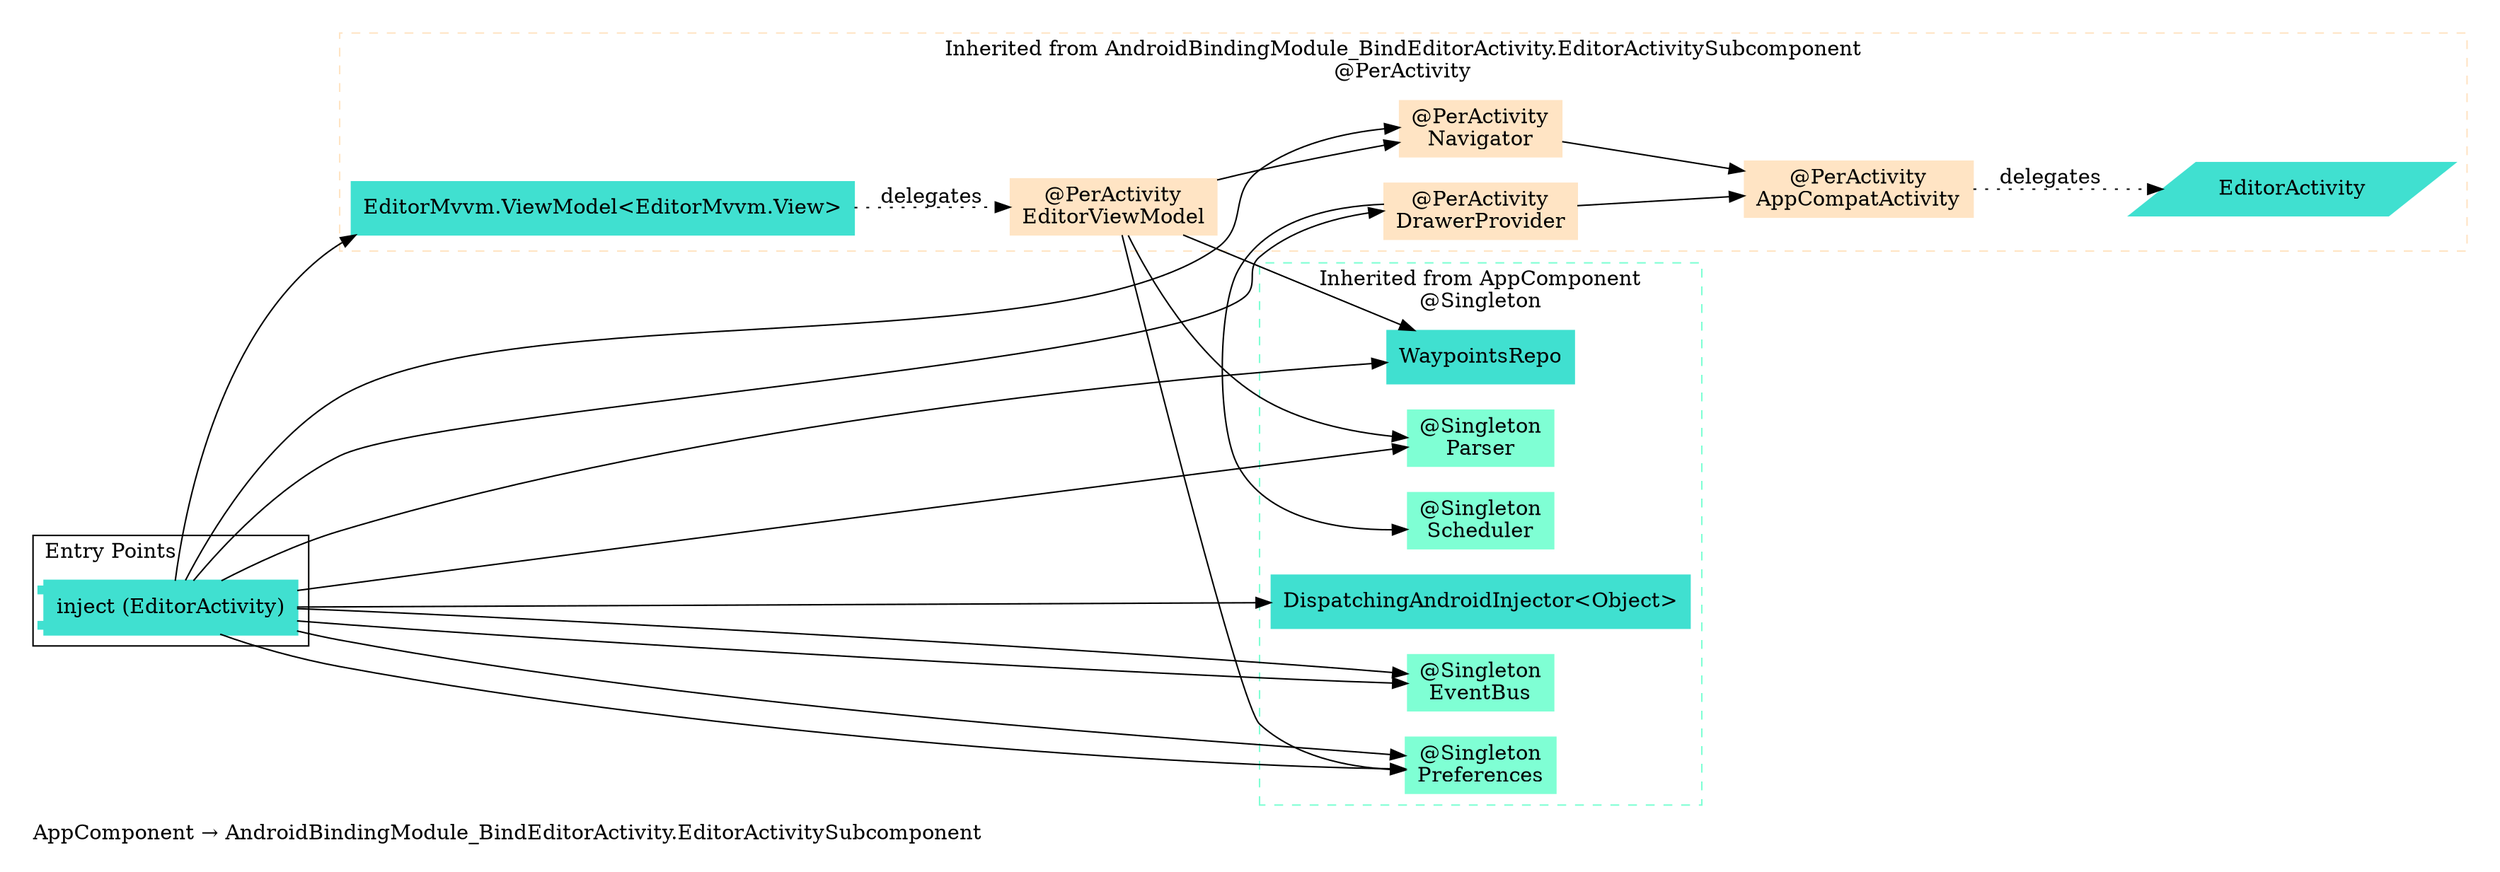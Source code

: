 digraph "org.owntracks.android.injection.components.AppComponent → org.owntracks.android.injection.modules.AndroidBindingModule_BindEditorActivity.EditorActivitySubcomponent" {
  graph [rankdir="LR", labeljust="l", label="AppComponent → AndroidBindingModule_BindEditorActivity.EditorActivitySubcomponent", pad="0.2", compound="true"]
  node [shape="rectangle", style="filled", color="turquoise"]
  subgraph "cluster_Entry Points" {
    graph [labeljust="l", label="Entry Points"]
    node [shape="component", penwidth="2"]
    "9b12d1f7-a68d-477a-bfa5-772d0af8cf19" [label="inject (EditorActivity)", color="turquoise", shape="component"]
  }
  subgraph "cluster_Dependency Graph" {
    graph [labeljust="l", label="Dependency Graph"]
    "265c3fbd-fb26-447a-b105-6d15e0f3e510" [label="EditorMvvm.ViewModel<EditorMvvm.View>", color="turquoise"]
    "f48389ae-a510-4235-8289-596e7624ab57" [label="@PerActivity\nDrawerProvider", color="bisque"]
    "1ef05a98-ca7c-4aa2-934e-63bf12366054" [label="@PerActivity\nNavigator", color="bisque"]
    "53cea033-4b7d-47e0-8e11-cee60244df23" [label="@PerActivity\nEditorViewModel", color="bisque"]
    "411a5c36-3d70-464f-b607-8a076745ad09" [label="@PerActivity\nAppCompatActivity", color="bisque"]
    "965e7e1e-aa7b-4ee2-8a1b-a41440976711" [label="EditorActivity", color="turquoise", shape="parallelogram"]
  }
  subgraph "cluster_Subcomponents" {
    graph [labeljust="l", shape="folder", label="Subcomponents"]
  }
  subgraph "cluster_AppComponent" {
    graph [labeljust="c", label="Inherited from AppComponent\n@Singleton", style="dashed", href="org.owntracks.android.injection.components.AppComponent.svg", color="aquamarine"]
    "a191ac2e-fd0c-4a5d-8f43-778d94c47a1f" [label="WaypointsRepo", color="turquoise"]
    "2d90e348-3f3d-4040-b981-9c73080dbe32" [label="DispatchingAndroidInjector<Object>", color="turquoise"]
    "109b43cf-fe4c-444c-a6de-a790afcd96f7" [label="@Singleton\nEventBus", color="aquamarine"]
    "095be266-5a0a-44e4-8594-38f82b5a2870" [label="@Singleton\nParser", color="aquamarine"]
    "3a6a0707-a520-4459-82ff-601ffaa7d43b" [label="@Singleton\nPreferences", color="aquamarine"]
    "34185183-1bac-42a5-834c-662d555d0092" [label="@Singleton\nScheduler", color="aquamarine"]
    "a191ac2e-fd0c-4a5d-8f43-778d94c47a1f" [label="WaypointsRepo", color="turquoise"]
    "3a6a0707-a520-4459-82ff-601ffaa7d43b" [label="@Singleton\nPreferences", color="aquamarine"]
    "095be266-5a0a-44e4-8594-38f82b5a2870" [label="@Singleton\nParser", color="aquamarine"]
  }
  subgraph "cluster_AppComponent → AndroidBindingModule_BindEditorActivity.EditorActivitySubcomponent" {
    graph [labeljust="c", label="Inherited from AndroidBindingModule_BindEditorActivity.EditorActivitySubcomponent\n@PerActivity", style="dashed", href="org.owntracks.android.injection.modules.AndroidBindingModule_BindEditorActivity.EditorActivitySubcomponent.svg", color="bisque"]
    "f48389ae-a510-4235-8289-596e7624ab57" [label="@PerActivity\nDrawerProvider", color="bisque"]
    "1ef05a98-ca7c-4aa2-934e-63bf12366054" [label="@PerActivity\nNavigator", color="bisque"]
    "265c3fbd-fb26-447a-b105-6d15e0f3e510" [label="EditorMvvm.ViewModel<EditorMvvm.View>", color="turquoise"]
    "53cea033-4b7d-47e0-8e11-cee60244df23" [label="@PerActivity\nEditorViewModel", color="bisque"]
    "411a5c36-3d70-464f-b607-8a076745ad09" [label="@PerActivity\nAppCompatActivity", color="bisque"]
    "411a5c36-3d70-464f-b607-8a076745ad09" [label="@PerActivity\nAppCompatActivity", color="bisque"]
    "1ef05a98-ca7c-4aa2-934e-63bf12366054" [label="@PerActivity\nNavigator", color="bisque"]
    "965e7e1e-aa7b-4ee2-8a1b-a41440976711" [label="EditorActivity", color="turquoise", shape="parallelogram"]
  }
  "9b12d1f7-a68d-477a-bfa5-772d0af8cf19" -> "095be266-5a0a-44e4-8594-38f82b5a2870"
  "9b12d1f7-a68d-477a-bfa5-772d0af8cf19" -> "3a6a0707-a520-4459-82ff-601ffaa7d43b"
  "9b12d1f7-a68d-477a-bfa5-772d0af8cf19" -> "109b43cf-fe4c-444c-a6de-a790afcd96f7"
  "9b12d1f7-a68d-477a-bfa5-772d0af8cf19" -> "a191ac2e-fd0c-4a5d-8f43-778d94c47a1f"
  "9b12d1f7-a68d-477a-bfa5-772d0af8cf19" -> "109b43cf-fe4c-444c-a6de-a790afcd96f7"
  "9b12d1f7-a68d-477a-bfa5-772d0af8cf19" -> "2d90e348-3f3d-4040-b981-9c73080dbe32"
  "9b12d1f7-a68d-477a-bfa5-772d0af8cf19" -> "265c3fbd-fb26-447a-b105-6d15e0f3e510"
  "9b12d1f7-a68d-477a-bfa5-772d0af8cf19" -> "3a6a0707-a520-4459-82ff-601ffaa7d43b"
  "9b12d1f7-a68d-477a-bfa5-772d0af8cf19" -> "1ef05a98-ca7c-4aa2-934e-63bf12366054"
  "9b12d1f7-a68d-477a-bfa5-772d0af8cf19" -> "f48389ae-a510-4235-8289-596e7624ab57"
  "265c3fbd-fb26-447a-b105-6d15e0f3e510" -> "53cea033-4b7d-47e0-8e11-cee60244df23" [style="dotted", label="delegates"]
  "f48389ae-a510-4235-8289-596e7624ab57" -> "411a5c36-3d70-464f-b607-8a076745ad09"
  "f48389ae-a510-4235-8289-596e7624ab57" -> "34185183-1bac-42a5-834c-662d555d0092"
  "53cea033-4b7d-47e0-8e11-cee60244df23" -> "1ef05a98-ca7c-4aa2-934e-63bf12366054"
  "1ef05a98-ca7c-4aa2-934e-63bf12366054" -> "411a5c36-3d70-464f-b607-8a076745ad09"
  "53cea033-4b7d-47e0-8e11-cee60244df23" -> "a191ac2e-fd0c-4a5d-8f43-778d94c47a1f"
  "53cea033-4b7d-47e0-8e11-cee60244df23" -> "3a6a0707-a520-4459-82ff-601ffaa7d43b"
  "53cea033-4b7d-47e0-8e11-cee60244df23" -> "095be266-5a0a-44e4-8594-38f82b5a2870"
  "411a5c36-3d70-464f-b607-8a076745ad09" -> "965e7e1e-aa7b-4ee2-8a1b-a41440976711" [style="dotted", label="delegates"]
}
